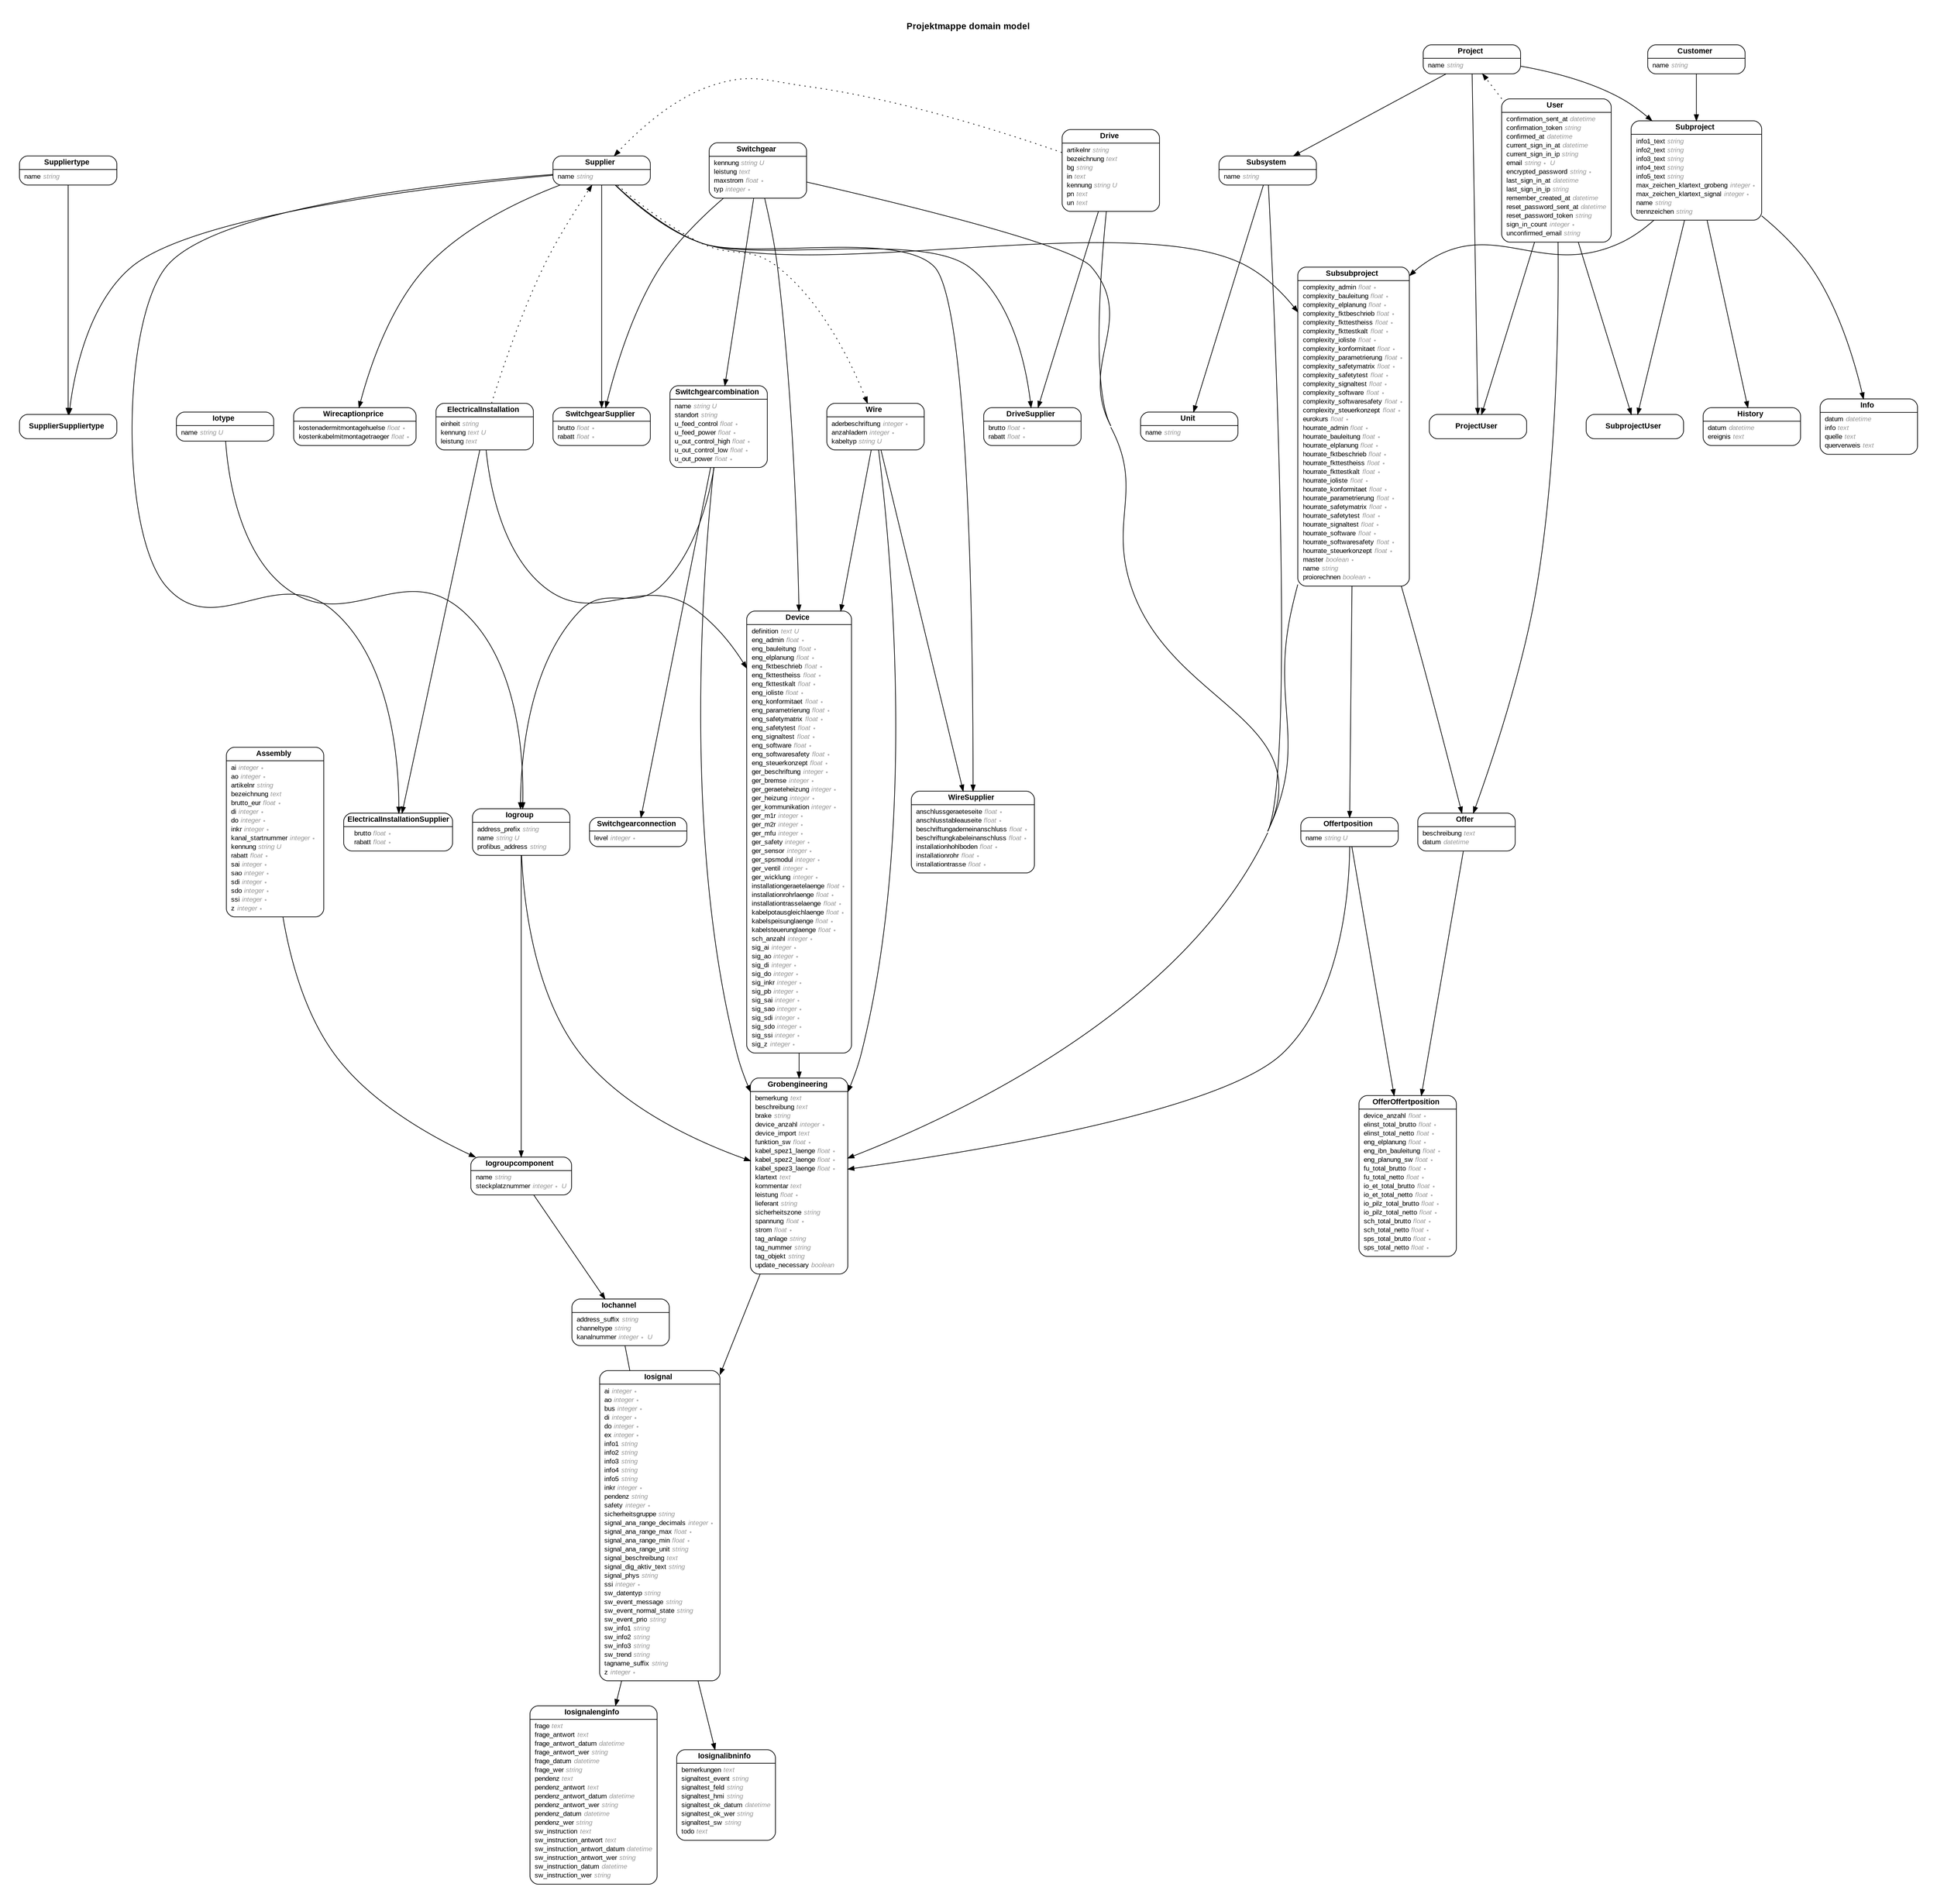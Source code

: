 digraph Projektmappe {
rankdir = "LR";
ranksep = "0.5";
nodesep = "0.4";
pad = "0.4,0.4";
margin = "0,0";
concentrate = "true";
labelloc = "t";
fontsize = "13";
fontname = "Arial Bold";
splines = "spline";
node[ shape  =  "Mrecord" , fontsize  =  "10" , fontname  =  "Arial" , margin  =  "0.07,0.05" , penwidth  =  "1.0"];
edge[ fontname  =  "Arial" , fontsize  =  "7" , dir  =  "both" , arrowsize  =  "0.9" , penwidth  =  "1.0" , labelangle  =  "32" , labeldistance  =  "1.8"];
rankdir = "TB";
label = "Projektmappe domain model\n\n";
m_Assembly [label = <{<table border="0" align="center" cellspacing="0.5" cellpadding="0" width="134">
  <tr><td align="center" valign="bottom" width="130"><font face="Arial Bold" point-size="11">Assembly</font></td></tr>
</table>
|
<table border="0" align="left" cellspacing="2" cellpadding="0" width="134">
  <tr><td align="left" width="130" port="ai">ai <font face="Arial Italic" color="grey60">integer ∗</font></td></tr>
  <tr><td align="left" width="130" port="ao">ao <font face="Arial Italic" color="grey60">integer ∗</font></td></tr>
  <tr><td align="left" width="130" port="artikelnr">artikelnr <font face="Arial Italic" color="grey60">string</font></td></tr>
  <tr><td align="left" width="130" port="bezeichnung">bezeichnung <font face="Arial Italic" color="grey60">text</font></td></tr>
  <tr><td align="left" width="130" port="brutto_eur">brutto_eur <font face="Arial Italic" color="grey60">float ∗</font></td></tr>
  <tr><td align="left" width="130" port="di">di <font face="Arial Italic" color="grey60">integer ∗</font></td></tr>
  <tr><td align="left" width="130" port="do">do <font face="Arial Italic" color="grey60">integer ∗</font></td></tr>
  <tr><td align="left" width="130" port="inkr">inkr <font face="Arial Italic" color="grey60">integer ∗</font></td></tr>
  <tr><td align="left" width="130" port="kanal_startnummer">kanal_startnummer <font face="Arial Italic" color="grey60">integer ∗</font></td></tr>
  <tr><td align="left" width="130" port="kennung">kennung <font face="Arial Italic" color="grey60">string U</font></td></tr>
  <tr><td align="left" width="130" port="rabatt">rabatt <font face="Arial Italic" color="grey60">float ∗</font></td></tr>
  <tr><td align="left" width="130" port="sai">sai <font face="Arial Italic" color="grey60">integer ∗</font></td></tr>
  <tr><td align="left" width="130" port="sao">sao <font face="Arial Italic" color="grey60">integer ∗</font></td></tr>
  <tr><td align="left" width="130" port="sdi">sdi <font face="Arial Italic" color="grey60">integer ∗</font></td></tr>
  <tr><td align="left" width="130" port="sdo">sdo <font face="Arial Italic" color="grey60">integer ∗</font></td></tr>
  <tr><td align="left" width="130" port="ssi">ssi <font face="Arial Italic" color="grey60">integer ∗</font></td></tr>
  <tr><td align="left" width="130" port="z">z <font face="Arial Italic" color="grey60">integer ∗</font></td></tr>
</table>
}>];
m_Customer [label = <{<table border="0" align="center" cellspacing="0.5" cellpadding="0" width="134">
  <tr><td align="center" valign="bottom" width="130"><font face="Arial Bold" point-size="11">Customer</font></td></tr>
</table>
|
<table border="0" align="left" cellspacing="2" cellpadding="0" width="134">
  <tr><td align="left" width="130" port="name">name <font face="Arial Italic" color="grey60">string</font></td></tr>
</table>
}>];
m_Device [label = <{<table border="0" align="center" cellspacing="0.5" cellpadding="0" width="134">
  <tr><td align="center" valign="bottom" width="130"><font face="Arial Bold" point-size="11">Device</font></td></tr>
</table>
|
<table border="0" align="left" cellspacing="2" cellpadding="0" width="134">
  <tr><td align="left" width="130" port="definition">definition <font face="Arial Italic" color="grey60">text U</font></td></tr>
  <tr><td align="left" width="130" port="eng_admin">eng_admin <font face="Arial Italic" color="grey60">float ∗</font></td></tr>
  <tr><td align="left" width="130" port="eng_bauleitung">eng_bauleitung <font face="Arial Italic" color="grey60">float ∗</font></td></tr>
  <tr><td align="left" width="130" port="eng_elplanung">eng_elplanung <font face="Arial Italic" color="grey60">float ∗</font></td></tr>
  <tr><td align="left" width="130" port="eng_fktbeschrieb">eng_fktbeschrieb <font face="Arial Italic" color="grey60">float ∗</font></td></tr>
  <tr><td align="left" width="130" port="eng_fkttestheiss">eng_fkttestheiss <font face="Arial Italic" color="grey60">float ∗</font></td></tr>
  <tr><td align="left" width="130" port="eng_fkttestkalt">eng_fkttestkalt <font face="Arial Italic" color="grey60">float ∗</font></td></tr>
  <tr><td align="left" width="130" port="eng_ioliste">eng_ioliste <font face="Arial Italic" color="grey60">float ∗</font></td></tr>
  <tr><td align="left" width="130" port="eng_konformitaet">eng_konformitaet <font face="Arial Italic" color="grey60">float ∗</font></td></tr>
  <tr><td align="left" width="130" port="eng_parametrierung">eng_parametrierung <font face="Arial Italic" color="grey60">float ∗</font></td></tr>
  <tr><td align="left" width="130" port="eng_safetymatrix">eng_safetymatrix <font face="Arial Italic" color="grey60">float ∗</font></td></tr>
  <tr><td align="left" width="130" port="eng_safetytest">eng_safetytest <font face="Arial Italic" color="grey60">float ∗</font></td></tr>
  <tr><td align="left" width="130" port="eng_signaltest">eng_signaltest <font face="Arial Italic" color="grey60">float ∗</font></td></tr>
  <tr><td align="left" width="130" port="eng_software">eng_software <font face="Arial Italic" color="grey60">float ∗</font></td></tr>
  <tr><td align="left" width="130" port="eng_softwaresafety">eng_softwaresafety <font face="Arial Italic" color="grey60">float ∗</font></td></tr>
  <tr><td align="left" width="130" port="eng_steuerkonzept">eng_steuerkonzept <font face="Arial Italic" color="grey60">float ∗</font></td></tr>
  <tr><td align="left" width="130" port="ger_beschriftung">ger_beschriftung <font face="Arial Italic" color="grey60">integer ∗</font></td></tr>
  <tr><td align="left" width="130" port="ger_bremse">ger_bremse <font face="Arial Italic" color="grey60">integer ∗</font></td></tr>
  <tr><td align="left" width="130" port="ger_geraeteheizung">ger_geraeteheizung <font face="Arial Italic" color="grey60">integer ∗</font></td></tr>
  <tr><td align="left" width="130" port="ger_heizung">ger_heizung <font face="Arial Italic" color="grey60">integer ∗</font></td></tr>
  <tr><td align="left" width="130" port="ger_kommunikation">ger_kommunikation <font face="Arial Italic" color="grey60">integer ∗</font></td></tr>
  <tr><td align="left" width="130" port="ger_m1r">ger_m1r <font face="Arial Italic" color="grey60">integer ∗</font></td></tr>
  <tr><td align="left" width="130" port="ger_m2r">ger_m2r <font face="Arial Italic" color="grey60">integer ∗</font></td></tr>
  <tr><td align="left" width="130" port="ger_mfu">ger_mfu <font face="Arial Italic" color="grey60">integer ∗</font></td></tr>
  <tr><td align="left" width="130" port="ger_safety">ger_safety <font face="Arial Italic" color="grey60">integer ∗</font></td></tr>
  <tr><td align="left" width="130" port="ger_sensor">ger_sensor <font face="Arial Italic" color="grey60">integer ∗</font></td></tr>
  <tr><td align="left" width="130" port="ger_spsmodul">ger_spsmodul <font face="Arial Italic" color="grey60">integer ∗</font></td></tr>
  <tr><td align="left" width="130" port="ger_ventil">ger_ventil <font face="Arial Italic" color="grey60">integer ∗</font></td></tr>
  <tr><td align="left" width="130" port="ger_wicklung">ger_wicklung <font face="Arial Italic" color="grey60">integer ∗</font></td></tr>
  <tr><td align="left" width="130" port="installationgeraetelaenge">installationgeraetelaenge <font face="Arial Italic" color="grey60">float ∗</font></td></tr>
  <tr><td align="left" width="130" port="installationrohrlaenge">installationrohrlaenge <font face="Arial Italic" color="grey60">float ∗</font></td></tr>
  <tr><td align="left" width="130" port="installationtrasselaenge">installationtrasselaenge <font face="Arial Italic" color="grey60">float ∗</font></td></tr>
  <tr><td align="left" width="130" port="kabelpotausgleichlaenge">kabelpotausgleichlaenge <font face="Arial Italic" color="grey60">float ∗</font></td></tr>
  <tr><td align="left" width="130" port="kabelspeisunglaenge">kabelspeisunglaenge <font face="Arial Italic" color="grey60">float ∗</font></td></tr>
  <tr><td align="left" width="130" port="kabelsteuerunglaenge">kabelsteuerunglaenge <font face="Arial Italic" color="grey60">float ∗</font></td></tr>
  <tr><td align="left" width="130" port="sch_anzahl">sch_anzahl <font face="Arial Italic" color="grey60">integer ∗</font></td></tr>
  <tr><td align="left" width="130" port="sig_ai">sig_ai <font face="Arial Italic" color="grey60">integer ∗</font></td></tr>
  <tr><td align="left" width="130" port="sig_ao">sig_ao <font face="Arial Italic" color="grey60">integer ∗</font></td></tr>
  <tr><td align="left" width="130" port="sig_di">sig_di <font face="Arial Italic" color="grey60">integer ∗</font></td></tr>
  <tr><td align="left" width="130" port="sig_do">sig_do <font face="Arial Italic" color="grey60">integer ∗</font></td></tr>
  <tr><td align="left" width="130" port="sig_inkr">sig_inkr <font face="Arial Italic" color="grey60">integer ∗</font></td></tr>
  <tr><td align="left" width="130" port="sig_pb">sig_pb <font face="Arial Italic" color="grey60">integer ∗</font></td></tr>
  <tr><td align="left" width="130" port="sig_sai">sig_sai <font face="Arial Italic" color="grey60">integer ∗</font></td></tr>
  <tr><td align="left" width="130" port="sig_sao">sig_sao <font face="Arial Italic" color="grey60">integer ∗</font></td></tr>
  <tr><td align="left" width="130" port="sig_sdi">sig_sdi <font face="Arial Italic" color="grey60">integer ∗</font></td></tr>
  <tr><td align="left" width="130" port="sig_sdo">sig_sdo <font face="Arial Italic" color="grey60">integer ∗</font></td></tr>
  <tr><td align="left" width="130" port="sig_ssi">sig_ssi <font face="Arial Italic" color="grey60">integer ∗</font></td></tr>
  <tr><td align="left" width="130" port="sig_z">sig_z <font face="Arial Italic" color="grey60">integer ∗</font></td></tr>
</table>
}>];
m_Drive [label = <{<table border="0" align="center" cellspacing="0.5" cellpadding="0" width="134">
  <tr><td align="center" valign="bottom" width="130"><font face="Arial Bold" point-size="11">Drive</font></td></tr>
</table>
|
<table border="0" align="left" cellspacing="2" cellpadding="0" width="134">
  <tr><td align="left" width="130" port="artikelnr">artikelnr <font face="Arial Italic" color="grey60">string</font></td></tr>
  <tr><td align="left" width="130" port="bezeichnung">bezeichnung <font face="Arial Italic" color="grey60">text</font></td></tr>
  <tr><td align="left" width="130" port="bg">bg <font face="Arial Italic" color="grey60">string</font></td></tr>
  <tr><td align="left" width="130" port="in">in <font face="Arial Italic" color="grey60">text</font></td></tr>
  <tr><td align="left" width="130" port="kennung">kennung <font face="Arial Italic" color="grey60">string U</font></td></tr>
  <tr><td align="left" width="130" port="pn">pn <font face="Arial Italic" color="grey60">text</font></td></tr>
  <tr><td align="left" width="130" port="un">un <font face="Arial Italic" color="grey60">text</font></td></tr>
</table>
}>];
m_DriveSupplier [label = <{<table border="0" align="center" cellspacing="0.5" cellpadding="0" width="134">
  <tr><td align="center" valign="bottom" width="130"><font face="Arial Bold" point-size="11">DriveSupplier</font></td></tr>
</table>
|
<table border="0" align="left" cellspacing="2" cellpadding="0" width="134">
  <tr><td align="left" width="130" port="brutto">brutto <font face="Arial Italic" color="grey60">float ∗</font></td></tr>
  <tr><td align="left" width="130" port="rabatt">rabatt <font face="Arial Italic" color="grey60">float ∗</font></td></tr>
</table>
}>];
m_ElectricalInstallation [label = <{<table border="0" align="center" cellspacing="0.5" cellpadding="0" width="134">
  <tr><td align="center" valign="bottom" width="130"><font face="Arial Bold" point-size="11">ElectricalInstallation</font></td></tr>
</table>
|
<table border="0" align="left" cellspacing="2" cellpadding="0" width="134">
  <tr><td align="left" width="130" port="einheit">einheit <font face="Arial Italic" color="grey60">string</font></td></tr>
  <tr><td align="left" width="130" port="kennung">kennung <font face="Arial Italic" color="grey60">text U</font></td></tr>
  <tr><td align="left" width="130" port="leistung">leistung <font face="Arial Italic" color="grey60">text</font></td></tr>
</table>
}>];
m_ElectricalInstallationSupplier [label = <{<table border="0" align="center" cellspacing="0.5" cellpadding="0" width="134">
  <tr><td align="center" valign="bottom" width="130"><font face="Arial Bold" point-size="11">ElectricalInstallationSupplier</font></td></tr>
</table>
|
<table border="0" align="left" cellspacing="2" cellpadding="0" width="134">
  <tr><td align="left" width="130" port="brutto">brutto <font face="Arial Italic" color="grey60">float ∗</font></td></tr>
  <tr><td align="left" width="130" port="rabatt">rabatt <font face="Arial Italic" color="grey60">float ∗</font></td></tr>
</table>
}>];
m_Grobengineering [label = <{<table border="0" align="center" cellspacing="0.5" cellpadding="0" width="134">
  <tr><td align="center" valign="bottom" width="130"><font face="Arial Bold" point-size="11">Grobengineering</font></td></tr>
</table>
|
<table border="0" align="left" cellspacing="2" cellpadding="0" width="134">
  <tr><td align="left" width="130" port="bemerkung">bemerkung <font face="Arial Italic" color="grey60">text</font></td></tr>
  <tr><td align="left" width="130" port="beschreibung">beschreibung <font face="Arial Italic" color="grey60">text</font></td></tr>
  <tr><td align="left" width="130" port="brake">brake <font face="Arial Italic" color="grey60">string</font></td></tr>
  <tr><td align="left" width="130" port="device_anzahl">device_anzahl <font face="Arial Italic" color="grey60">integer ∗</font></td></tr>
  <tr><td align="left" width="130" port="device_import">device_import <font face="Arial Italic" color="grey60">text</font></td></tr>
  <tr><td align="left" width="130" port="funktion_sw">funktion_sw <font face="Arial Italic" color="grey60">float ∗</font></td></tr>
  <tr><td align="left" width="130" port="kabel_spez1_laenge">kabel_spez1_laenge <font face="Arial Italic" color="grey60">float ∗</font></td></tr>
  <tr><td align="left" width="130" port="kabel_spez2_laenge">kabel_spez2_laenge <font face="Arial Italic" color="grey60">float ∗</font></td></tr>
  <tr><td align="left" width="130" port="kabel_spez3_laenge">kabel_spez3_laenge <font face="Arial Italic" color="grey60">float ∗</font></td></tr>
  <tr><td align="left" width="130" port="klartext">klartext <font face="Arial Italic" color="grey60">text</font></td></tr>
  <tr><td align="left" width="130" port="kommentar">kommentar <font face="Arial Italic" color="grey60">text</font></td></tr>
  <tr><td align="left" width="130" port="leistung">leistung <font face="Arial Italic" color="grey60">float ∗</font></td></tr>
  <tr><td align="left" width="130" port="lieferant">lieferant <font face="Arial Italic" color="grey60">string</font></td></tr>
  <tr><td align="left" width="130" port="sicherheitszone">sicherheitszone <font face="Arial Italic" color="grey60">string</font></td></tr>
  <tr><td align="left" width="130" port="spannung">spannung <font face="Arial Italic" color="grey60">float ∗</font></td></tr>
  <tr><td align="left" width="130" port="strom">strom <font face="Arial Italic" color="grey60">float ∗</font></td></tr>
  <tr><td align="left" width="130" port="tag_anlage">tag_anlage <font face="Arial Italic" color="grey60">string</font></td></tr>
  <tr><td align="left" width="130" port="tag_nummer">tag_nummer <font face="Arial Italic" color="grey60">string</font></td></tr>
  <tr><td align="left" width="130" port="tag_objekt">tag_objekt <font face="Arial Italic" color="grey60">string</font></td></tr>
  <tr><td align="left" width="130" port="update_necessary">update_necessary <font face="Arial Italic" color="grey60">boolean</font></td></tr>
</table>
}>];
m_History [label = <{<table border="0" align="center" cellspacing="0.5" cellpadding="0" width="134">
  <tr><td align="center" valign="bottom" width="130"><font face="Arial Bold" point-size="11">History</font></td></tr>
</table>
|
<table border="0" align="left" cellspacing="2" cellpadding="0" width="134">
  <tr><td align="left" width="130" port="datum">datum <font face="Arial Italic" color="grey60">datetime</font></td></tr>
  <tr><td align="left" width="130" port="ereignis">ereignis <font face="Arial Italic" color="grey60">text</font></td></tr>
</table>
}>];
m_Info [label = <{<table border="0" align="center" cellspacing="0.5" cellpadding="0" width="134">
  <tr><td align="center" valign="bottom" width="130"><font face="Arial Bold" point-size="11">Info</font></td></tr>
</table>
|
<table border="0" align="left" cellspacing="2" cellpadding="0" width="134">
  <tr><td align="left" width="130" port="datum">datum <font face="Arial Italic" color="grey60">datetime</font></td></tr>
  <tr><td align="left" width="130" port="info">info <font face="Arial Italic" color="grey60">text</font></td></tr>
  <tr><td align="left" width="130" port="quelle">quelle <font face="Arial Italic" color="grey60">text</font></td></tr>
  <tr><td align="left" width="130" port="querverweis">querverweis <font face="Arial Italic" color="grey60">text</font></td></tr>
</table>
}>];
m_Iochannel [label = <{<table border="0" align="center" cellspacing="0.5" cellpadding="0" width="134">
  <tr><td align="center" valign="bottom" width="130"><font face="Arial Bold" point-size="11">Iochannel</font></td></tr>
</table>
|
<table border="0" align="left" cellspacing="2" cellpadding="0" width="134">
  <tr><td align="left" width="130" port="address_suffix">address_suffix <font face="Arial Italic" color="grey60">string</font></td></tr>
  <tr><td align="left" width="130" port="channeltype">channeltype <font face="Arial Italic" color="grey60">string</font></td></tr>
  <tr><td align="left" width="130" port="kanalnummer">kanalnummer <font face="Arial Italic" color="grey60">integer ∗ U</font></td></tr>
</table>
}>];
m_Iogroup [label = <{<table border="0" align="center" cellspacing="0.5" cellpadding="0" width="134">
  <tr><td align="center" valign="bottom" width="130"><font face="Arial Bold" point-size="11">Iogroup</font></td></tr>
</table>
|
<table border="0" align="left" cellspacing="2" cellpadding="0" width="134">
  <tr><td align="left" width="130" port="address_prefix">address_prefix <font face="Arial Italic" color="grey60">string</font></td></tr>
  <tr><td align="left" width="130" port="name">name <font face="Arial Italic" color="grey60">string U</font></td></tr>
  <tr><td align="left" width="130" port="profibus_address">profibus_address <font face="Arial Italic" color="grey60">string</font></td></tr>
</table>
}>];
m_Iogroupcomponent [label = <{<table border="0" align="center" cellspacing="0.5" cellpadding="0" width="134">
  <tr><td align="center" valign="bottom" width="130"><font face="Arial Bold" point-size="11">Iogroupcomponent</font></td></tr>
</table>
|
<table border="0" align="left" cellspacing="2" cellpadding="0" width="134">
  <tr><td align="left" width="130" port="name">name <font face="Arial Italic" color="grey60">string</font></td></tr>
  <tr><td align="left" width="130" port="steckplatznummer">steckplatznummer <font face="Arial Italic" color="grey60">integer ∗ U</font></td></tr>
</table>
}>];
m_Iosignal [label = <{<table border="0" align="center" cellspacing="0.5" cellpadding="0" width="134">
  <tr><td align="center" valign="bottom" width="130"><font face="Arial Bold" point-size="11">Iosignal</font></td></tr>
</table>
|
<table border="0" align="left" cellspacing="2" cellpadding="0" width="134">
  <tr><td align="left" width="130" port="ai">ai <font face="Arial Italic" color="grey60">integer ∗</font></td></tr>
  <tr><td align="left" width="130" port="ao">ao <font face="Arial Italic" color="grey60">integer ∗</font></td></tr>
  <tr><td align="left" width="130" port="bus">bus <font face="Arial Italic" color="grey60">integer ∗</font></td></tr>
  <tr><td align="left" width="130" port="di">di <font face="Arial Italic" color="grey60">integer ∗</font></td></tr>
  <tr><td align="left" width="130" port="do">do <font face="Arial Italic" color="grey60">integer ∗</font></td></tr>
  <tr><td align="left" width="130" port="ex">ex <font face="Arial Italic" color="grey60">integer ∗</font></td></tr>
  <tr><td align="left" width="130" port="info1">info1 <font face="Arial Italic" color="grey60">string</font></td></tr>
  <tr><td align="left" width="130" port="info2">info2 <font face="Arial Italic" color="grey60">string</font></td></tr>
  <tr><td align="left" width="130" port="info3">info3 <font face="Arial Italic" color="grey60">string</font></td></tr>
  <tr><td align="left" width="130" port="info4">info4 <font face="Arial Italic" color="grey60">string</font></td></tr>
  <tr><td align="left" width="130" port="info5">info5 <font face="Arial Italic" color="grey60">string</font></td></tr>
  <tr><td align="left" width="130" port="inkr">inkr <font face="Arial Italic" color="grey60">integer ∗</font></td></tr>
  <tr><td align="left" width="130" port="pendenz">pendenz <font face="Arial Italic" color="grey60">string</font></td></tr>
  <tr><td align="left" width="130" port="safety">safety <font face="Arial Italic" color="grey60">integer ∗</font></td></tr>
  <tr><td align="left" width="130" port="sicherheitsgruppe">sicherheitsgruppe <font face="Arial Italic" color="grey60">string</font></td></tr>
  <tr><td align="left" width="130" port="signal_ana_range_decimals">signal_ana_range_decimals <font face="Arial Italic" color="grey60">integer ∗</font></td></tr>
  <tr><td align="left" width="130" port="signal_ana_range_max">signal_ana_range_max <font face="Arial Italic" color="grey60">float ∗</font></td></tr>
  <tr><td align="left" width="130" port="signal_ana_range_min">signal_ana_range_min <font face="Arial Italic" color="grey60">float ∗</font></td></tr>
  <tr><td align="left" width="130" port="signal_ana_range_unit">signal_ana_range_unit <font face="Arial Italic" color="grey60">string</font></td></tr>
  <tr><td align="left" width="130" port="signal_beschreibung">signal_beschreibung <font face="Arial Italic" color="grey60">text</font></td></tr>
  <tr><td align="left" width="130" port="signal_dig_aktiv_text">signal_dig_aktiv_text <font face="Arial Italic" color="grey60">string</font></td></tr>
  <tr><td align="left" width="130" port="signal_phys">signal_phys <font face="Arial Italic" color="grey60">string</font></td></tr>
  <tr><td align="left" width="130" port="ssi">ssi <font face="Arial Italic" color="grey60">integer ∗</font></td></tr>
  <tr><td align="left" width="130" port="sw_datentyp">sw_datentyp <font face="Arial Italic" color="grey60">string</font></td></tr>
  <tr><td align="left" width="130" port="sw_event_message">sw_event_message <font face="Arial Italic" color="grey60">string</font></td></tr>
  <tr><td align="left" width="130" port="sw_event_normal_state">sw_event_normal_state <font face="Arial Italic" color="grey60">string</font></td></tr>
  <tr><td align="left" width="130" port="sw_event_prio">sw_event_prio <font face="Arial Italic" color="grey60">string</font></td></tr>
  <tr><td align="left" width="130" port="sw_info1">sw_info1 <font face="Arial Italic" color="grey60">string</font></td></tr>
  <tr><td align="left" width="130" port="sw_info2">sw_info2 <font face="Arial Italic" color="grey60">string</font></td></tr>
  <tr><td align="left" width="130" port="sw_info3">sw_info3 <font face="Arial Italic" color="grey60">string</font></td></tr>
  <tr><td align="left" width="130" port="sw_trend">sw_trend <font face="Arial Italic" color="grey60">string</font></td></tr>
  <tr><td align="left" width="130" port="tagname_suffix">tagname_suffix <font face="Arial Italic" color="grey60">string</font></td></tr>
  <tr><td align="left" width="130" port="z">z <font face="Arial Italic" color="grey60">integer ∗</font></td></tr>
</table>
}>];
m_Iosignalenginfo [label = <{<table border="0" align="center" cellspacing="0.5" cellpadding="0" width="134">
  <tr><td align="center" valign="bottom" width="130"><font face="Arial Bold" point-size="11">Iosignalenginfo</font></td></tr>
</table>
|
<table border="0" align="left" cellspacing="2" cellpadding="0" width="134">
  <tr><td align="left" width="130" port="frage">frage <font face="Arial Italic" color="grey60">text</font></td></tr>
  <tr><td align="left" width="130" port="frage_antwort">frage_antwort <font face="Arial Italic" color="grey60">text</font></td></tr>
  <tr><td align="left" width="130" port="frage_antwort_datum">frage_antwort_datum <font face="Arial Italic" color="grey60">datetime</font></td></tr>
  <tr><td align="left" width="130" port="frage_antwort_wer">frage_antwort_wer <font face="Arial Italic" color="grey60">string</font></td></tr>
  <tr><td align="left" width="130" port="frage_datum">frage_datum <font face="Arial Italic" color="grey60">datetime</font></td></tr>
  <tr><td align="left" width="130" port="frage_wer">frage_wer <font face="Arial Italic" color="grey60">string</font></td></tr>
  <tr><td align="left" width="130" port="pendenz">pendenz <font face="Arial Italic" color="grey60">text</font></td></tr>
  <tr><td align="left" width="130" port="pendenz_antwort">pendenz_antwort <font face="Arial Italic" color="grey60">text</font></td></tr>
  <tr><td align="left" width="130" port="pendenz_antwort_datum">pendenz_antwort_datum <font face="Arial Italic" color="grey60">datetime</font></td></tr>
  <tr><td align="left" width="130" port="pendenz_antwort_wer">pendenz_antwort_wer <font face="Arial Italic" color="grey60">string</font></td></tr>
  <tr><td align="left" width="130" port="pendenz_datum">pendenz_datum <font face="Arial Italic" color="grey60">datetime</font></td></tr>
  <tr><td align="left" width="130" port="pendenz_wer">pendenz_wer <font face="Arial Italic" color="grey60">string</font></td></tr>
  <tr><td align="left" width="130" port="sw_instruction">sw_instruction <font face="Arial Italic" color="grey60">text</font></td></tr>
  <tr><td align="left" width="130" port="sw_instruction_antwort">sw_instruction_antwort <font face="Arial Italic" color="grey60">text</font></td></tr>
  <tr><td align="left" width="130" port="sw_instruction_antwort_datum">sw_instruction_antwort_datum <font face="Arial Italic" color="grey60">datetime</font></td></tr>
  <tr><td align="left" width="130" port="sw_instruction_antwort_wer">sw_instruction_antwort_wer <font face="Arial Italic" color="grey60">string</font></td></tr>
  <tr><td align="left" width="130" port="sw_instruction_datum">sw_instruction_datum <font face="Arial Italic" color="grey60">datetime</font></td></tr>
  <tr><td align="left" width="130" port="sw_instruction_wer">sw_instruction_wer <font face="Arial Italic" color="grey60">string</font></td></tr>
</table>
}>];
m_Iosignalibninfo [label = <{<table border="0" align="center" cellspacing="0.5" cellpadding="0" width="134">
  <tr><td align="center" valign="bottom" width="130"><font face="Arial Bold" point-size="11">Iosignalibninfo</font></td></tr>
</table>
|
<table border="0" align="left" cellspacing="2" cellpadding="0" width="134">
  <tr><td align="left" width="130" port="bemerkungen">bemerkungen <font face="Arial Italic" color="grey60">text</font></td></tr>
  <tr><td align="left" width="130" port="signaltest_event">signaltest_event <font face="Arial Italic" color="grey60">string</font></td></tr>
  <tr><td align="left" width="130" port="signaltest_feld">signaltest_feld <font face="Arial Italic" color="grey60">string</font></td></tr>
  <tr><td align="left" width="130" port="signaltest_hmi">signaltest_hmi <font face="Arial Italic" color="grey60">string</font></td></tr>
  <tr><td align="left" width="130" port="signaltest_ok_datum">signaltest_ok_datum <font face="Arial Italic" color="grey60">datetime</font></td></tr>
  <tr><td align="left" width="130" port="signaltest_ok_wer">signaltest_ok_wer <font face="Arial Italic" color="grey60">string</font></td></tr>
  <tr><td align="left" width="130" port="signaltest_sw">signaltest_sw <font face="Arial Italic" color="grey60">string</font></td></tr>
  <tr><td align="left" width="130" port="todo">todo <font face="Arial Italic" color="grey60">text</font></td></tr>
</table>
}>];
m_Iotype [label = <{<table border="0" align="center" cellspacing="0.5" cellpadding="0" width="134">
  <tr><td align="center" valign="bottom" width="130"><font face="Arial Bold" point-size="11">Iotype</font></td></tr>
</table>
|
<table border="0" align="left" cellspacing="2" cellpadding="0" width="134">
  <tr><td align="left" width="130" port="name">name <font face="Arial Italic" color="grey60">string U</font></td></tr>
</table>
}>];
m_Offer [label = <{<table border="0" align="center" cellspacing="0.5" cellpadding="0" width="134">
  <tr><td align="center" valign="bottom" width="130"><font face="Arial Bold" point-size="11">Offer</font></td></tr>
</table>
|
<table border="0" align="left" cellspacing="2" cellpadding="0" width="134">
  <tr><td align="left" width="130" port="beschreibung">beschreibung <font face="Arial Italic" color="grey60">text</font></td></tr>
  <tr><td align="left" width="130" port="datum">datum <font face="Arial Italic" color="grey60">datetime</font></td></tr>
</table>
}>];
m_OfferOffertposition [label = <{<table border="0" align="center" cellspacing="0.5" cellpadding="0" width="134">
  <tr><td align="center" valign="bottom" width="130"><font face="Arial Bold" point-size="11">OfferOffertposition</font></td></tr>
</table>
|
<table border="0" align="left" cellspacing="2" cellpadding="0" width="134">
  <tr><td align="left" width="130" port="device_anzahl">device_anzahl <font face="Arial Italic" color="grey60">float ∗</font></td></tr>
  <tr><td align="left" width="130" port="elinst_total_brutto">elinst_total_brutto <font face="Arial Italic" color="grey60">float ∗</font></td></tr>
  <tr><td align="left" width="130" port="elinst_total_netto">elinst_total_netto <font face="Arial Italic" color="grey60">float ∗</font></td></tr>
  <tr><td align="left" width="130" port="eng_elplanung">eng_elplanung <font face="Arial Italic" color="grey60">float ∗</font></td></tr>
  <tr><td align="left" width="130" port="eng_ibn_bauleitung">eng_ibn_bauleitung <font face="Arial Italic" color="grey60">float ∗</font></td></tr>
  <tr><td align="left" width="130" port="eng_planung_sw">eng_planung_sw <font face="Arial Italic" color="grey60">float ∗</font></td></tr>
  <tr><td align="left" width="130" port="fu_total_brutto">fu_total_brutto <font face="Arial Italic" color="grey60">float ∗</font></td></tr>
  <tr><td align="left" width="130" port="fu_total_netto">fu_total_netto <font face="Arial Italic" color="grey60">float ∗</font></td></tr>
  <tr><td align="left" width="130" port="io_et_total_brutto">io_et_total_brutto <font face="Arial Italic" color="grey60">float ∗</font></td></tr>
  <tr><td align="left" width="130" port="io_et_total_netto">io_et_total_netto <font face="Arial Italic" color="grey60">float ∗</font></td></tr>
  <tr><td align="left" width="130" port="io_pilz_total_brutto">io_pilz_total_brutto <font face="Arial Italic" color="grey60">float ∗</font></td></tr>
  <tr><td align="left" width="130" port="io_pilz_total_netto">io_pilz_total_netto <font face="Arial Italic" color="grey60">float ∗</font></td></tr>
  <tr><td align="left" width="130" port="sch_total_brutto">sch_total_brutto <font face="Arial Italic" color="grey60">float ∗</font></td></tr>
  <tr><td align="left" width="130" port="sch_total_netto">sch_total_netto <font face="Arial Italic" color="grey60">float ∗</font></td></tr>
  <tr><td align="left" width="130" port="sps_total_brutto">sps_total_brutto <font face="Arial Italic" color="grey60">float ∗</font></td></tr>
  <tr><td align="left" width="130" port="sps_total_netto">sps_total_netto <font face="Arial Italic" color="grey60">float ∗</font></td></tr>
</table>
}>];
m_Offertposition [label = <{<table border="0" align="center" cellspacing="0.5" cellpadding="0" width="134">
  <tr><td align="center" valign="bottom" width="130"><font face="Arial Bold" point-size="11">Offertposition</font></td></tr>
</table>
|
<table border="0" align="left" cellspacing="2" cellpadding="0" width="134">
  <tr><td align="left" width="130" port="name">name <font face="Arial Italic" color="grey60">string U</font></td></tr>
</table>
}>];
m_Project [label = <{<table border="0" align="center" cellspacing="0.5" cellpadding="0" width="134">
  <tr><td align="center" valign="bottom" width="130"><font face="Arial Bold" point-size="11">Project</font></td></tr>
</table>
|
<table border="0" align="left" cellspacing="2" cellpadding="0" width="134">
  <tr><td align="left" width="130" port="name">name <font face="Arial Italic" color="grey60">string</font></td></tr>
</table>
}>];
m_ProjectUser [label = <{<table border="0" align="center" cellspacing="0.5" cellpadding="0" width="134">
  <tr><td align="center" valign="bottom" width="130"><font face="Arial Bold" point-size="11">ProjectUser</font></td></tr>
</table>
}>];
m_Subproject [label = <{<table border="0" align="center" cellspacing="0.5" cellpadding="0" width="134">
  <tr><td align="center" valign="bottom" width="130"><font face="Arial Bold" point-size="11">Subproject</font></td></tr>
</table>
|
<table border="0" align="left" cellspacing="2" cellpadding="0" width="134">
  <tr><td align="left" width="130" port="info1_text">info1_text <font face="Arial Italic" color="grey60">string</font></td></tr>
  <tr><td align="left" width="130" port="info2_text">info2_text <font face="Arial Italic" color="grey60">string</font></td></tr>
  <tr><td align="left" width="130" port="info3_text">info3_text <font face="Arial Italic" color="grey60">string</font></td></tr>
  <tr><td align="left" width="130" port="info4_text">info4_text <font face="Arial Italic" color="grey60">string</font></td></tr>
  <tr><td align="left" width="130" port="info5_text">info5_text <font face="Arial Italic" color="grey60">string</font></td></tr>
  <tr><td align="left" width="130" port="max_zeichen_klartext_grobeng">max_zeichen_klartext_grobeng <font face="Arial Italic" color="grey60">integer ∗</font></td></tr>
  <tr><td align="left" width="130" port="max_zeichen_klartext_signal">max_zeichen_klartext_signal <font face="Arial Italic" color="grey60">integer ∗</font></td></tr>
  <tr><td align="left" width="130" port="name">name <font face="Arial Italic" color="grey60">string</font></td></tr>
  <tr><td align="left" width="130" port="trennzeichen">trennzeichen <font face="Arial Italic" color="grey60">string</font></td></tr>
</table>
}>];
m_SubprojectUser [label = <{<table border="0" align="center" cellspacing="0.5" cellpadding="0" width="134">
  <tr><td align="center" valign="bottom" width="130"><font face="Arial Bold" point-size="11">SubprojectUser</font></td></tr>
</table>
}>];
m_Subsubproject [label = <{<table border="0" align="center" cellspacing="0.5" cellpadding="0" width="134">
  <tr><td align="center" valign="bottom" width="130"><font face="Arial Bold" point-size="11">Subsubproject</font></td></tr>
</table>
|
<table border="0" align="left" cellspacing="2" cellpadding="0" width="134">
  <tr><td align="left" width="130" port="complexity_admin">complexity_admin <font face="Arial Italic" color="grey60">float ∗</font></td></tr>
  <tr><td align="left" width="130" port="complexity_bauleitung">complexity_bauleitung <font face="Arial Italic" color="grey60">float ∗</font></td></tr>
  <tr><td align="left" width="130" port="complexity_elplanung">complexity_elplanung <font face="Arial Italic" color="grey60">float ∗</font></td></tr>
  <tr><td align="left" width="130" port="complexity_fktbeschrieb">complexity_fktbeschrieb <font face="Arial Italic" color="grey60">float ∗</font></td></tr>
  <tr><td align="left" width="130" port="complexity_fkttestheiss">complexity_fkttestheiss <font face="Arial Italic" color="grey60">float ∗</font></td></tr>
  <tr><td align="left" width="130" port="complexity_fkttestkalt">complexity_fkttestkalt <font face="Arial Italic" color="grey60">float ∗</font></td></tr>
  <tr><td align="left" width="130" port="complexity_ioliste">complexity_ioliste <font face="Arial Italic" color="grey60">float ∗</font></td></tr>
  <tr><td align="left" width="130" port="complexity_konformitaet">complexity_konformitaet <font face="Arial Italic" color="grey60">float ∗</font></td></tr>
  <tr><td align="left" width="130" port="complexity_parametrierung">complexity_parametrierung <font face="Arial Italic" color="grey60">float ∗</font></td></tr>
  <tr><td align="left" width="130" port="complexity_safetymatrix">complexity_safetymatrix <font face="Arial Italic" color="grey60">float ∗</font></td></tr>
  <tr><td align="left" width="130" port="complexity_safetytest">complexity_safetytest <font face="Arial Italic" color="grey60">float ∗</font></td></tr>
  <tr><td align="left" width="130" port="complexity_signaltest">complexity_signaltest <font face="Arial Italic" color="grey60">float ∗</font></td></tr>
  <tr><td align="left" width="130" port="complexity_software">complexity_software <font face="Arial Italic" color="grey60">float ∗</font></td></tr>
  <tr><td align="left" width="130" port="complexity_softwaresafety">complexity_softwaresafety <font face="Arial Italic" color="grey60">float ∗</font></td></tr>
  <tr><td align="left" width="130" port="complexity_steuerkonzept">complexity_steuerkonzept <font face="Arial Italic" color="grey60">float ∗</font></td></tr>
  <tr><td align="left" width="130" port="eurokurs">eurokurs <font face="Arial Italic" color="grey60">float ∗</font></td></tr>
  <tr><td align="left" width="130" port="hourrate_admin">hourrate_admin <font face="Arial Italic" color="grey60">float ∗</font></td></tr>
  <tr><td align="left" width="130" port="hourrate_bauleitung">hourrate_bauleitung <font face="Arial Italic" color="grey60">float ∗</font></td></tr>
  <tr><td align="left" width="130" port="hourrate_elplanung">hourrate_elplanung <font face="Arial Italic" color="grey60">float ∗</font></td></tr>
  <tr><td align="left" width="130" port="hourrate_fktbeschrieb">hourrate_fktbeschrieb <font face="Arial Italic" color="grey60">float ∗</font></td></tr>
  <tr><td align="left" width="130" port="hourrate_fkttestheiss">hourrate_fkttestheiss <font face="Arial Italic" color="grey60">float ∗</font></td></tr>
  <tr><td align="left" width="130" port="hourrate_fkttestkalt">hourrate_fkttestkalt <font face="Arial Italic" color="grey60">float ∗</font></td></tr>
  <tr><td align="left" width="130" port="hourrate_ioliste">hourrate_ioliste <font face="Arial Italic" color="grey60">float ∗</font></td></tr>
  <tr><td align="left" width="130" port="hourrate_konformitaet">hourrate_konformitaet <font face="Arial Italic" color="grey60">float ∗</font></td></tr>
  <tr><td align="left" width="130" port="hourrate_parametrierung">hourrate_parametrierung <font face="Arial Italic" color="grey60">float ∗</font></td></tr>
  <tr><td align="left" width="130" port="hourrate_safetymatrix">hourrate_safetymatrix <font face="Arial Italic" color="grey60">float ∗</font></td></tr>
  <tr><td align="left" width="130" port="hourrate_safetytest">hourrate_safetytest <font face="Arial Italic" color="grey60">float ∗</font></td></tr>
  <tr><td align="left" width="130" port="hourrate_signaltest">hourrate_signaltest <font face="Arial Italic" color="grey60">float ∗</font></td></tr>
  <tr><td align="left" width="130" port="hourrate_software">hourrate_software <font face="Arial Italic" color="grey60">float ∗</font></td></tr>
  <tr><td align="left" width="130" port="hourrate_softwaresafety">hourrate_softwaresafety <font face="Arial Italic" color="grey60">float ∗</font></td></tr>
  <tr><td align="left" width="130" port="hourrate_steuerkonzept">hourrate_steuerkonzept <font face="Arial Italic" color="grey60">float ∗</font></td></tr>
  <tr><td align="left" width="130" port="master">master <font face="Arial Italic" color="grey60">boolean ∗</font></td></tr>
  <tr><td align="left" width="130" port="name">name <font face="Arial Italic" color="grey60">string</font></td></tr>
  <tr><td align="left" width="130" port="proiorechnen">proiorechnen <font face="Arial Italic" color="grey60">boolean ∗</font></td></tr>
</table>
}>];
m_Subsystem [label = <{<table border="0" align="center" cellspacing="0.5" cellpadding="0" width="134">
  <tr><td align="center" valign="bottom" width="130"><font face="Arial Bold" point-size="11">Subsystem</font></td></tr>
</table>
|
<table border="0" align="left" cellspacing="2" cellpadding="0" width="134">
  <tr><td align="left" width="130" port="name">name <font face="Arial Italic" color="grey60">string</font></td></tr>
</table>
}>];
m_Supplier [label = <{<table border="0" align="center" cellspacing="0.5" cellpadding="0" width="134">
  <tr><td align="center" valign="bottom" width="130"><font face="Arial Bold" point-size="11">Supplier</font></td></tr>
</table>
|
<table border="0" align="left" cellspacing="2" cellpadding="0" width="134">
  <tr><td align="left" width="130" port="name">name <font face="Arial Italic" color="grey60">string</font></td></tr>
</table>
}>];
m_SupplierSuppliertype [label = <{<table border="0" align="center" cellspacing="0.5" cellpadding="0" width="134">
  <tr><td align="center" valign="bottom" width="130"><font face="Arial Bold" point-size="11">SupplierSuppliertype</font></td></tr>
</table>
}>];
m_Suppliertype [label = <{<table border="0" align="center" cellspacing="0.5" cellpadding="0" width="134">
  <tr><td align="center" valign="bottom" width="130"><font face="Arial Bold" point-size="11">Suppliertype</font></td></tr>
</table>
|
<table border="0" align="left" cellspacing="2" cellpadding="0" width="134">
  <tr><td align="left" width="130" port="name">name <font face="Arial Italic" color="grey60">string</font></td></tr>
</table>
}>];
m_Switchgear [label = <{<table border="0" align="center" cellspacing="0.5" cellpadding="0" width="134">
  <tr><td align="center" valign="bottom" width="130"><font face="Arial Bold" point-size="11">Switchgear</font></td></tr>
</table>
|
<table border="0" align="left" cellspacing="2" cellpadding="0" width="134">
  <tr><td align="left" width="130" port="kennung">kennung <font face="Arial Italic" color="grey60">string U</font></td></tr>
  <tr><td align="left" width="130" port="leistung">leistung <font face="Arial Italic" color="grey60">text</font></td></tr>
  <tr><td align="left" width="130" port="maxstrom">maxstrom <font face="Arial Italic" color="grey60">float ∗</font></td></tr>
  <tr><td align="left" width="130" port="typ">typ <font face="Arial Italic" color="grey60">integer ∗</font></td></tr>
</table>
}>];
m_SwitchgearSupplier [label = <{<table border="0" align="center" cellspacing="0.5" cellpadding="0" width="134">
  <tr><td align="center" valign="bottom" width="130"><font face="Arial Bold" point-size="11">SwitchgearSupplier</font></td></tr>
</table>
|
<table border="0" align="left" cellspacing="2" cellpadding="0" width="134">
  <tr><td align="left" width="130" port="brutto">brutto <font face="Arial Italic" color="grey60">float ∗</font></td></tr>
  <tr><td align="left" width="130" port="rabatt">rabatt <font face="Arial Italic" color="grey60">float ∗</font></td></tr>
</table>
}>];
m_Switchgearcombination [label = <{<table border="0" align="center" cellspacing="0.5" cellpadding="0" width="134">
  <tr><td align="center" valign="bottom" width="130"><font face="Arial Bold" point-size="11">Switchgearcombination</font></td></tr>
</table>
|
<table border="0" align="left" cellspacing="2" cellpadding="0" width="134">
  <tr><td align="left" width="130" port="name">name <font face="Arial Italic" color="grey60">string U</font></td></tr>
  <tr><td align="left" width="130" port="standort">standort <font face="Arial Italic" color="grey60">string</font></td></tr>
  <tr><td align="left" width="130" port="u_feed_control">u_feed_control <font face="Arial Italic" color="grey60">float ∗</font></td></tr>
  <tr><td align="left" width="130" port="u_feed_power">u_feed_power <font face="Arial Italic" color="grey60">float ∗</font></td></tr>
  <tr><td align="left" width="130" port="u_out_control_high">u_out_control_high <font face="Arial Italic" color="grey60">float ∗</font></td></tr>
  <tr><td align="left" width="130" port="u_out_control_low">u_out_control_low <font face="Arial Italic" color="grey60">float ∗</font></td></tr>
  <tr><td align="left" width="130" port="u_out_power">u_out_power <font face="Arial Italic" color="grey60">float ∗</font></td></tr>
</table>
}>];
m_Switchgearconnection [label = <{<table border="0" align="center" cellspacing="0.5" cellpadding="0" width="134">
  <tr><td align="center" valign="bottom" width="130"><font face="Arial Bold" point-size="11">Switchgearconnection</font></td></tr>
</table>
|
<table border="0" align="left" cellspacing="2" cellpadding="0" width="134">
  <tr><td align="left" width="130" port="level">level <font face="Arial Italic" color="grey60">integer ∗</font></td></tr>
</table>
}>];
m_Unit [label = <{<table border="0" align="center" cellspacing="0.5" cellpadding="0" width="134">
  <tr><td align="center" valign="bottom" width="130"><font face="Arial Bold" point-size="11">Unit</font></td></tr>
</table>
|
<table border="0" align="left" cellspacing="2" cellpadding="0" width="134">
  <tr><td align="left" width="130" port="name">name <font face="Arial Italic" color="grey60">string</font></td></tr>
</table>
}>];
m_User [label = <{<table border="0" align="center" cellspacing="0.5" cellpadding="0" width="134">
  <tr><td align="center" valign="bottom" width="130"><font face="Arial Bold" point-size="11">User</font></td></tr>
</table>
|
<table border="0" align="left" cellspacing="2" cellpadding="0" width="134">
  <tr><td align="left" width="130" port="confirmation_sent_at">confirmation_sent_at <font face="Arial Italic" color="grey60">datetime</font></td></tr>
  <tr><td align="left" width="130" port="confirmation_token">confirmation_token <font face="Arial Italic" color="grey60">string</font></td></tr>
  <tr><td align="left" width="130" port="confirmed_at">confirmed_at <font face="Arial Italic" color="grey60">datetime</font></td></tr>
  <tr><td align="left" width="130" port="current_sign_in_at">current_sign_in_at <font face="Arial Italic" color="grey60">datetime</font></td></tr>
  <tr><td align="left" width="130" port="current_sign_in_ip">current_sign_in_ip <font face="Arial Italic" color="grey60">string</font></td></tr>
  <tr><td align="left" width="130" port="email">email <font face="Arial Italic" color="grey60">string ∗ U</font></td></tr>
  <tr><td align="left" width="130" port="encrypted_password">encrypted_password <font face="Arial Italic" color="grey60">string ∗</font></td></tr>
  <tr><td align="left" width="130" port="last_sign_in_at">last_sign_in_at <font face="Arial Italic" color="grey60">datetime</font></td></tr>
  <tr><td align="left" width="130" port="last_sign_in_ip">last_sign_in_ip <font face="Arial Italic" color="grey60">string</font></td></tr>
  <tr><td align="left" width="130" port="remember_created_at">remember_created_at <font face="Arial Italic" color="grey60">datetime</font></td></tr>
  <tr><td align="left" width="130" port="reset_password_sent_at">reset_password_sent_at <font face="Arial Italic" color="grey60">datetime</font></td></tr>
  <tr><td align="left" width="130" port="reset_password_token">reset_password_token <font face="Arial Italic" color="grey60">string</font></td></tr>
  <tr><td align="left" width="130" port="sign_in_count">sign_in_count <font face="Arial Italic" color="grey60">integer ∗</font></td></tr>
  <tr><td align="left" width="130" port="unconfirmed_email">unconfirmed_email <font face="Arial Italic" color="grey60">string</font></td></tr>
</table>
}>];
m_Wire [label = <{<table border="0" align="center" cellspacing="0.5" cellpadding="0" width="134">
  <tr><td align="center" valign="bottom" width="130"><font face="Arial Bold" point-size="11">Wire</font></td></tr>
</table>
|
<table border="0" align="left" cellspacing="2" cellpadding="0" width="134">
  <tr><td align="left" width="130" port="aderbeschriftung">aderbeschriftung <font face="Arial Italic" color="grey60">integer ∗</font></td></tr>
  <tr><td align="left" width="130" port="anzahladern">anzahladern <font face="Arial Italic" color="grey60">integer ∗</font></td></tr>
  <tr><td align="left" width="130" port="kabeltyp">kabeltyp <font face="Arial Italic" color="grey60">string U</font></td></tr>
</table>
}>];
m_WireSupplier [label = <{<table border="0" align="center" cellspacing="0.5" cellpadding="0" width="134">
  <tr><td align="center" valign="bottom" width="130"><font face="Arial Bold" point-size="11">WireSupplier</font></td></tr>
</table>
|
<table border="0" align="left" cellspacing="2" cellpadding="0" width="134">
  <tr><td align="left" width="130" port="anschlussgeraeteseite">anschlussgeraeteseite <font face="Arial Italic" color="grey60">float ∗</font></td></tr>
  <tr><td align="left" width="130" port="anschlusstableauseite">anschlusstableauseite <font face="Arial Italic" color="grey60">float ∗</font></td></tr>
  <tr><td align="left" width="130" port="beschriftungaderneinanschluss">beschriftungaderneinanschluss <font face="Arial Italic" color="grey60">float ∗</font></td></tr>
  <tr><td align="left" width="130" port="beschriftungkabeleinanschluss">beschriftungkabeleinanschluss <font face="Arial Italic" color="grey60">float ∗</font></td></tr>
  <tr><td align="left" width="130" port="installationhohlboden">installationhohlboden <font face="Arial Italic" color="grey60">float ∗</font></td></tr>
  <tr><td align="left" width="130" port="installationrohr">installationrohr <font face="Arial Italic" color="grey60">float ∗</font></td></tr>
  <tr><td align="left" width="130" port="installationtrasse">installationtrasse <font face="Arial Italic" color="grey60">float ∗</font></td></tr>
</table>
}>];
m_Wirecaptionprice [label = <{<table border="0" align="center" cellspacing="0.5" cellpadding="0" width="134">
  <tr><td align="center" valign="bottom" width="130"><font face="Arial Bold" point-size="11">Wirecaptionprice</font></td></tr>
</table>
|
<table border="0" align="left" cellspacing="2" cellpadding="0" width="134">
  <tr><td align="left" width="130" port="kostenadermitmontagehuelse">kostenadermitmontagehuelse <font face="Arial Italic" color="grey60">float ∗</font></td></tr>
  <tr><td align="left" width="130" port="kostenkabelmitmontagetraeger">kostenkabelmitmontagetraeger <font face="Arial Italic" color="grey60">float ∗</font></td></tr>
</table>
}>];
  m_User -> m_ProjectUser [arrowhead = "normal", arrowtail = "none", weight = "2"];
  m_User -> m_Project [style = "dotted", arrowhead = "normal", arrowtail = "none", weight = "2", constraint = "false"];
  m_User -> m_SubprojectUser [arrowhead = "normal", arrowtail = "none", weight = "2"];
  m_User -> m_Subproject [style = "dotted", arrowhead = "normal", arrowtail = "none", weight = "2", constraint = "false"];
  m_User -> m_Offer [arrowhead = "normal", arrowtail = "none", weight = "2"];
  m_Subsubproject -> m_Grobengineering [arrowhead = "normal", arrowtail = "none", weight = "2"];
  m_Subsystem -> m_Grobengineering [arrowhead = "normal", arrowtail = "none", weight = "2"];
  m_Iogroup -> m_Grobengineering [arrowhead = "normal", arrowtail = "none", weight = "2"];
  m_Device -> m_Grobengineering [arrowhead = "normal", arrowtail = "none", weight = "2"];
  m_Offertposition -> m_Grobengineering [arrowhead = "normal", arrowtail = "none", weight = "2"];
  m_Switchgearcombination -> m_Grobengineering [arrowhead = "normal", arrowtail = "none", weight = "2"];
  m_Switchgear -> m_Grobengineering [arrowhead = "normal", arrowtail = "none", weight = "2"];
  m_Drive -> m_Grobengineering [arrowhead = "normal", arrowtail = "none", weight = "2"];
  m_Wire -> m_Grobengineering [arrowhead = "normal", arrowtail = "none", weight = "2"];
  m_Wire -> m_Grobengineering [arrowhead = "normal", arrowtail = "none", weight = "2"];
  m_Wire -> m_Grobengineering [arrowhead = "normal", arrowtail = "none", weight = "2"];
  m_Grobengineering -> m_Iosignal [arrowhead = "normal", arrowtail = "none", weight = "2"];
  m_Assembly -> m_Iogroupcomponent [arrowhead = "normal", arrowtail = "none", weight = "2"];
  m_Customer -> m_Subproject [arrowhead = "normal", arrowtail = "none", weight = "2"];
  m_Switchgear -> m_Device [arrowhead = "normal", arrowtail = "none", weight = "2"];
  m_Wire -> m_Device [arrowhead = "normal", arrowtail = "none", weight = "2"];
  m_Wire -> m_Device [arrowhead = "normal", arrowtail = "none", weight = "2"];
  m_Wire -> m_Device [arrowhead = "normal", arrowtail = "none", weight = "2"];
  m_ElectricalInstallation -> m_Device [arrowhead = "normal", arrowtail = "none", weight = "2"];
  m_ElectricalInstallation -> m_Device [arrowhead = "normal", arrowtail = "none", weight = "2"];
  m_ElectricalInstallation -> m_Device [arrowhead = "normal", arrowtail = "none", weight = "2"];
  m_Drive -> m_DriveSupplier [arrowhead = "normal", arrowtail = "none", weight = "2"];
  m_Drive -> m_Supplier [style = "dotted", arrowhead = "normal", arrowtail = "none", weight = "1", constraint = "false"];
  m_Supplier -> m_DriveSupplier [arrowhead = "normal", arrowtail = "none", weight = "2"];
  m_ElectricalInstallation -> m_ElectricalInstallationSupplier [arrowhead = "normal", arrowtail = "none", weight = "2"];
  m_ElectricalInstallation -> m_Supplier [style = "dotted", arrowhead = "normal", arrowtail = "none", weight = "2", constraint = "false"];
  m_Supplier -> m_ElectricalInstallationSupplier [arrowhead = "normal", arrowtail = "none", weight = "2"];
  m_Subproject -> m_History [arrowhead = "normal", arrowtail = "none", weight = "2"];
  m_Subproject -> m_Info [arrowhead = "normal", arrowtail = "none", weight = "2"];
  m_Iogroupcomponent -> m_Iochannel [arrowhead = "normal", arrowtail = "none", weight = "2"];
  m_Iochannel -> m_Iosignal [arrowhead = "none", arrowtail = "none", weight = "2"];
  m_Switchgearcombination -> m_Iogroup [arrowhead = "normal", arrowtail = "none", weight = "2"];
  m_Iotype -> m_Iogroup [arrowhead = "normal", arrowtail = "none", weight = "2"];
  m_Iogroup -> m_Iogroupcomponent [arrowhead = "normal", arrowtail = "none", weight = "2"];
  m_Iosignal -> m_Iosignalenginfo [arrowhead = "normal", arrowtail = "none", weight = "2"];
  m_Iosignal -> m_Iosignalibninfo [arrowhead = "normal", arrowtail = "none", weight = "2"];
  m_Offer -> m_OfferOffertposition [arrowhead = "normal", arrowtail = "none", weight = "2"];
  m_Offer -> m_Offertposition [style = "dotted", arrowhead = "normal", arrowtail = "none", weight = "2", constraint = "false"];
  m_Subsubproject -> m_Offer [arrowhead = "normal", arrowtail = "none", weight = "2"];
  m_Offertposition -> m_OfferOffertposition [arrowhead = "normal", arrowtail = "none", weight = "2"];
  m_Subsubproject -> m_Offertposition [arrowhead = "normal", arrowtail = "none", weight = "2"];
  m_Project -> m_ProjectUser [arrowhead = "normal", arrowtail = "none", weight = "2"];
  m_Project -> m_Subproject [arrowhead = "normal", arrowtail = "none", weight = "2"];
  m_Project -> m_Subsystem [arrowhead = "normal", arrowtail = "none", weight = "2"];
  m_Subproject -> m_SubprojectUser [arrowhead = "normal", arrowtail = "none", weight = "2"];
  m_Subproject -> m_Subsubproject [arrowhead = "normal", arrowtail = "none", weight = "2"];
  m_Supplier -> m_Subsubproject [arrowhead = "normal", arrowtail = "none", weight = "2"];
  m_Supplier -> m_Subsubproject [arrowhead = "normal", arrowtail = "none", weight = "2"];
  m_Supplier -> m_Subsubproject [arrowhead = "normal", arrowtail = "none", weight = "2"];
  m_Supplier -> m_Subsubproject [arrowhead = "normal", arrowtail = "none", weight = "2"];
  m_Supplier -> m_Subsubproject [arrowhead = "normal", arrowtail = "none", weight = "2"];
  m_Subsystem -> m_Unit [arrowhead = "normal", arrowtail = "none", weight = "2"];
  m_Supplier -> m_SupplierSuppliertype [arrowhead = "normal", arrowtail = "none", weight = "2"];
  m_Supplier -> m_Suppliertype [style = "dotted", arrowhead = "normal", arrowtail = "none", weight = "2", constraint = "false"];
  m_Supplier -> m_WireSupplier [arrowhead = "normal", arrowtail = "none", weight = "2"];
  m_Supplier -> m_Wire [style = "dotted", arrowhead = "normal", arrowtail = "none", weight = "2", constraint = "false"];
  m_Supplier -> m_Wirecaptionprice [arrowhead = "normal", arrowtail = "none", weight = "2"];
  m_Supplier -> m_SwitchgearSupplier [arrowhead = "normal", arrowtail = "none", weight = "2"];
  m_Supplier -> m_Switchgear [style = "dotted", arrowhead = "normal", arrowtail = "none", weight = "2", constraint = "false"];
  m_Suppliertype -> m_SupplierSuppliertype [arrowhead = "normal", arrowtail = "none", weight = "2"];
  m_Switchgear -> m_SwitchgearSupplier [arrowhead = "normal", arrowtail = "none", weight = "2"];
  m_Switchgear -> m_Switchgearcombination [arrowhead = "normal", arrowtail = "none", weight = "2"];
  m_Switchgearcombination -> m_Switchgearconnection [arrowhead = "normal", arrowtail = "none", weight = "2"];
  m_Switchgearcombination -> m_Switchgearconnection [arrowhead = "normal", arrowtail = "none", weight = "2"];
  m_Wire -> m_WireSupplier [arrowhead = "normal", arrowtail = "none", weight = "2"];
}
